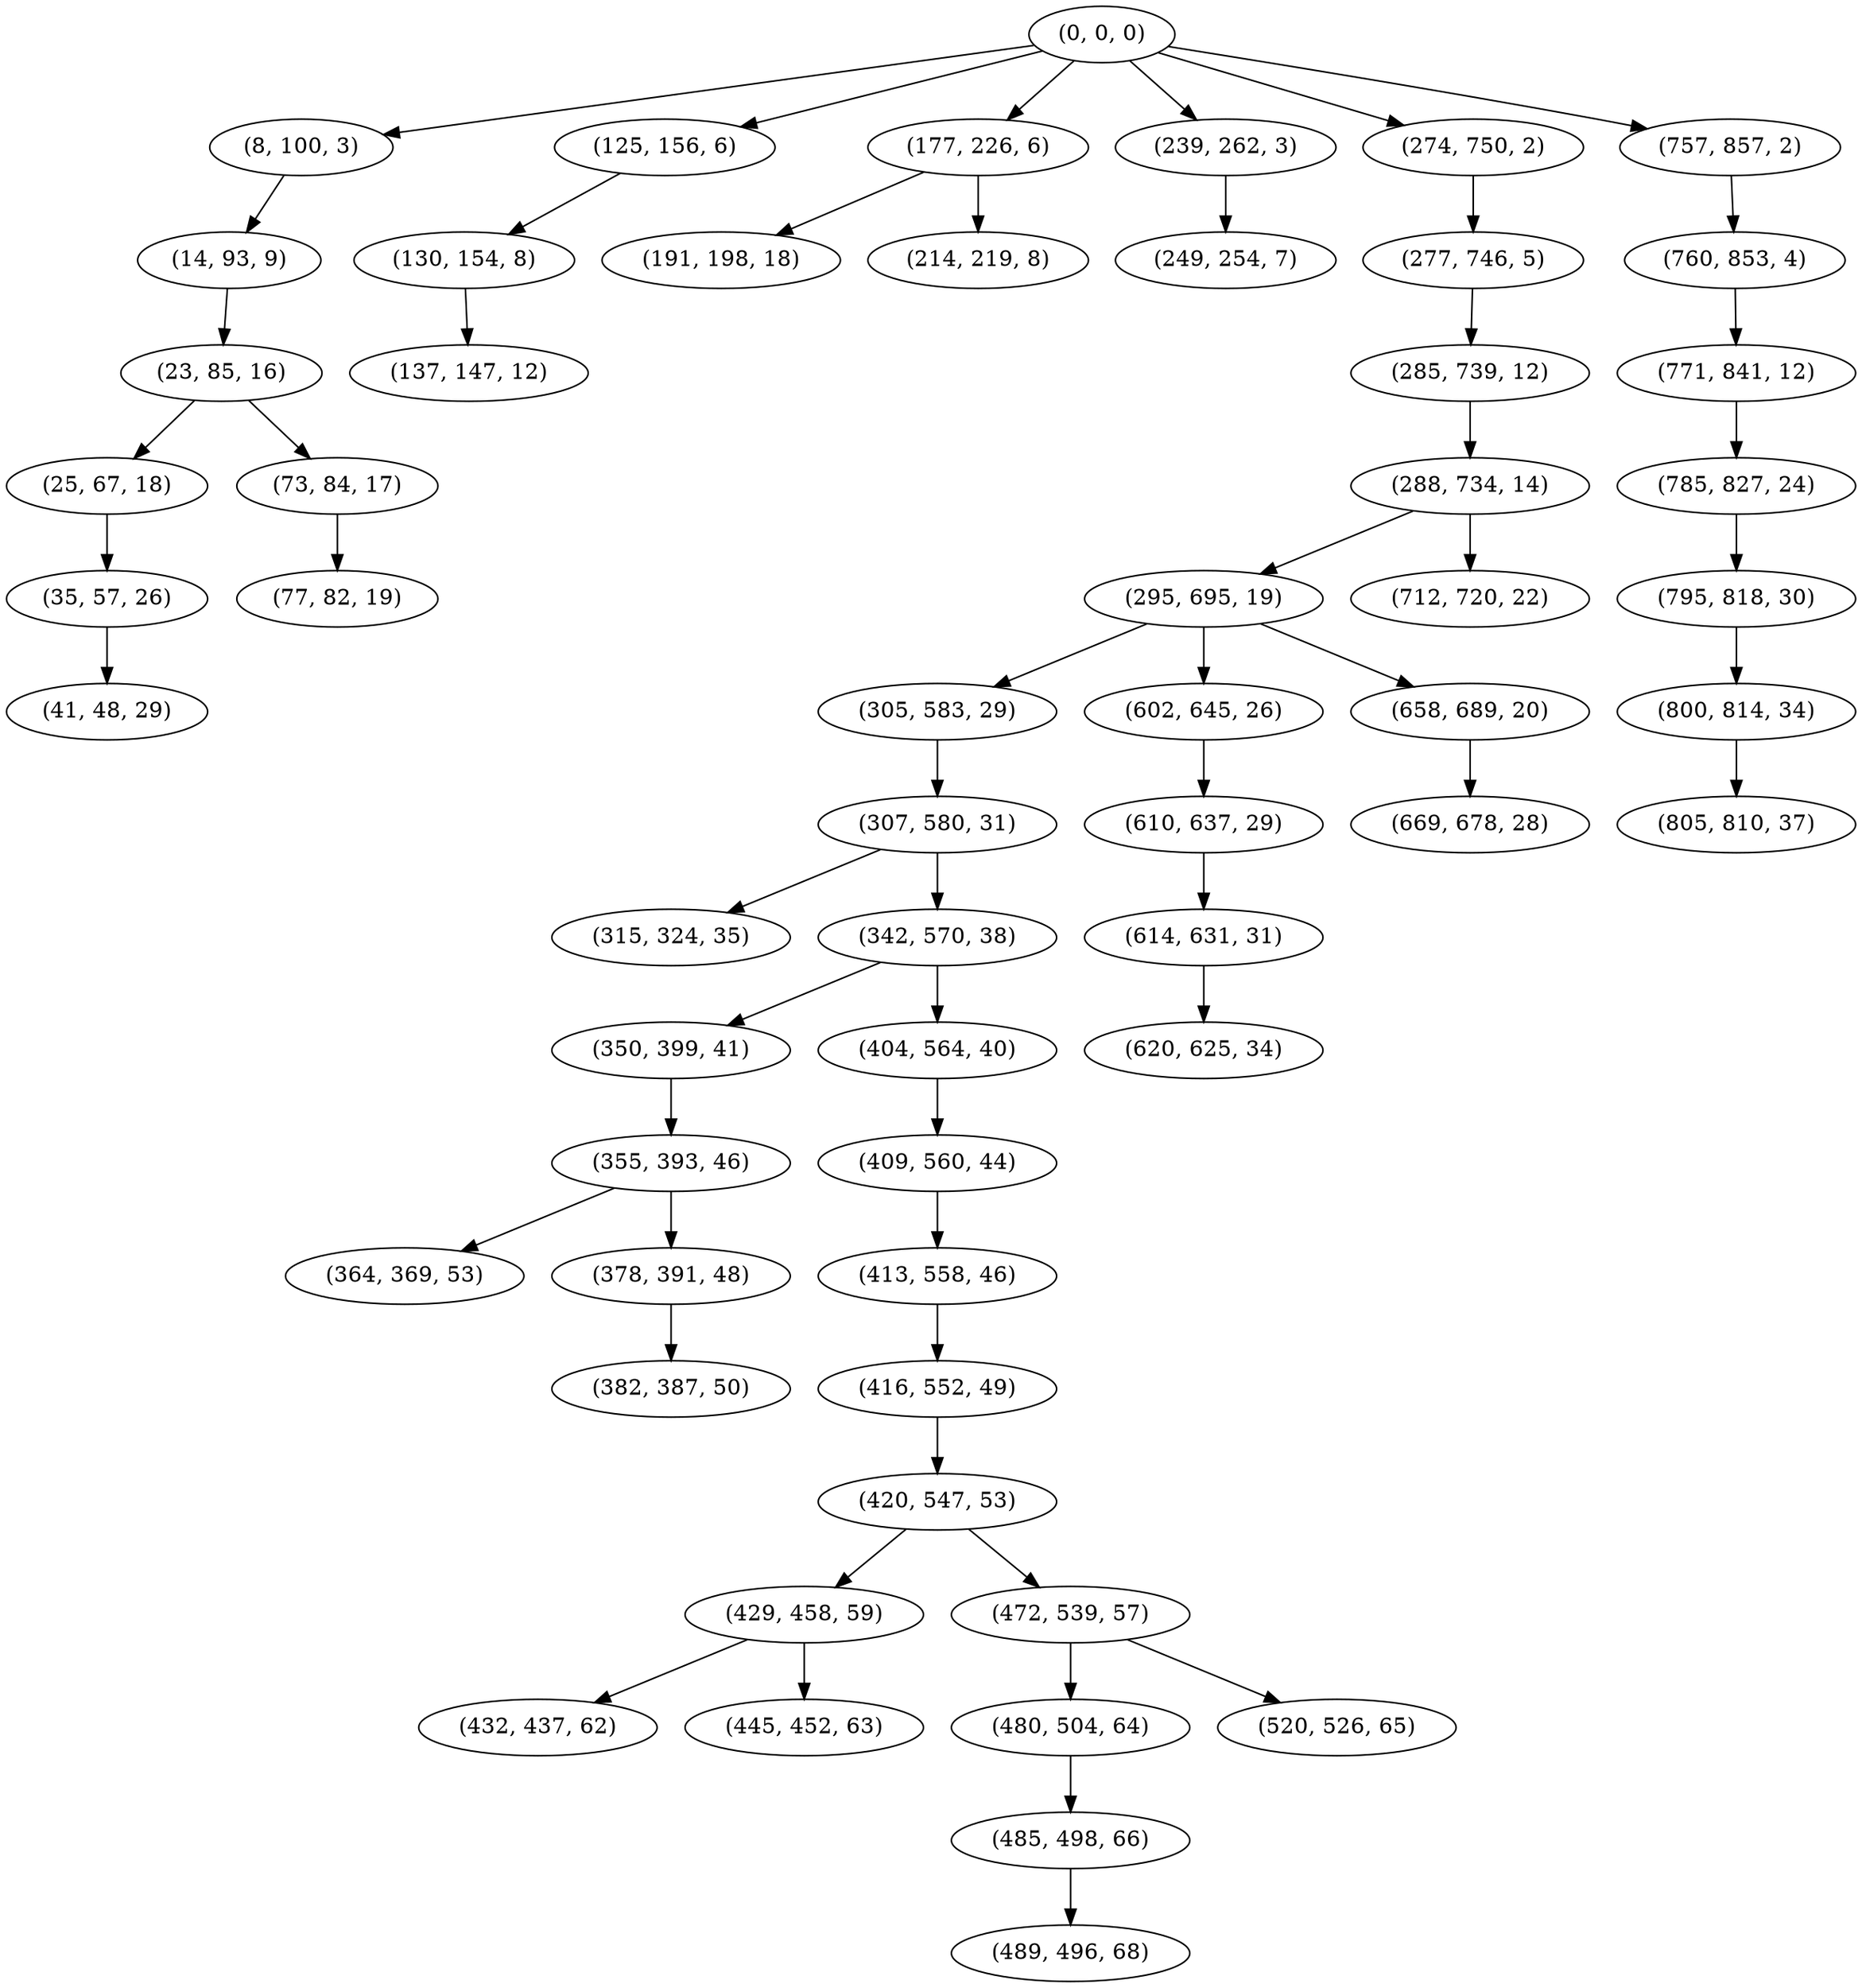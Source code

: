 digraph tree {
    "(0, 0, 0)";
    "(8, 100, 3)";
    "(14, 93, 9)";
    "(23, 85, 16)";
    "(25, 67, 18)";
    "(35, 57, 26)";
    "(41, 48, 29)";
    "(73, 84, 17)";
    "(77, 82, 19)";
    "(125, 156, 6)";
    "(130, 154, 8)";
    "(137, 147, 12)";
    "(177, 226, 6)";
    "(191, 198, 18)";
    "(214, 219, 8)";
    "(239, 262, 3)";
    "(249, 254, 7)";
    "(274, 750, 2)";
    "(277, 746, 5)";
    "(285, 739, 12)";
    "(288, 734, 14)";
    "(295, 695, 19)";
    "(305, 583, 29)";
    "(307, 580, 31)";
    "(315, 324, 35)";
    "(342, 570, 38)";
    "(350, 399, 41)";
    "(355, 393, 46)";
    "(364, 369, 53)";
    "(378, 391, 48)";
    "(382, 387, 50)";
    "(404, 564, 40)";
    "(409, 560, 44)";
    "(413, 558, 46)";
    "(416, 552, 49)";
    "(420, 547, 53)";
    "(429, 458, 59)";
    "(432, 437, 62)";
    "(445, 452, 63)";
    "(472, 539, 57)";
    "(480, 504, 64)";
    "(485, 498, 66)";
    "(489, 496, 68)";
    "(520, 526, 65)";
    "(602, 645, 26)";
    "(610, 637, 29)";
    "(614, 631, 31)";
    "(620, 625, 34)";
    "(658, 689, 20)";
    "(669, 678, 28)";
    "(712, 720, 22)";
    "(757, 857, 2)";
    "(760, 853, 4)";
    "(771, 841, 12)";
    "(785, 827, 24)";
    "(795, 818, 30)";
    "(800, 814, 34)";
    "(805, 810, 37)";
    "(0, 0, 0)" -> "(8, 100, 3)";
    "(0, 0, 0)" -> "(125, 156, 6)";
    "(0, 0, 0)" -> "(177, 226, 6)";
    "(0, 0, 0)" -> "(239, 262, 3)";
    "(0, 0, 0)" -> "(274, 750, 2)";
    "(0, 0, 0)" -> "(757, 857, 2)";
    "(8, 100, 3)" -> "(14, 93, 9)";
    "(14, 93, 9)" -> "(23, 85, 16)";
    "(23, 85, 16)" -> "(25, 67, 18)";
    "(23, 85, 16)" -> "(73, 84, 17)";
    "(25, 67, 18)" -> "(35, 57, 26)";
    "(35, 57, 26)" -> "(41, 48, 29)";
    "(73, 84, 17)" -> "(77, 82, 19)";
    "(125, 156, 6)" -> "(130, 154, 8)";
    "(130, 154, 8)" -> "(137, 147, 12)";
    "(177, 226, 6)" -> "(191, 198, 18)";
    "(177, 226, 6)" -> "(214, 219, 8)";
    "(239, 262, 3)" -> "(249, 254, 7)";
    "(274, 750, 2)" -> "(277, 746, 5)";
    "(277, 746, 5)" -> "(285, 739, 12)";
    "(285, 739, 12)" -> "(288, 734, 14)";
    "(288, 734, 14)" -> "(295, 695, 19)";
    "(288, 734, 14)" -> "(712, 720, 22)";
    "(295, 695, 19)" -> "(305, 583, 29)";
    "(295, 695, 19)" -> "(602, 645, 26)";
    "(295, 695, 19)" -> "(658, 689, 20)";
    "(305, 583, 29)" -> "(307, 580, 31)";
    "(307, 580, 31)" -> "(315, 324, 35)";
    "(307, 580, 31)" -> "(342, 570, 38)";
    "(342, 570, 38)" -> "(350, 399, 41)";
    "(342, 570, 38)" -> "(404, 564, 40)";
    "(350, 399, 41)" -> "(355, 393, 46)";
    "(355, 393, 46)" -> "(364, 369, 53)";
    "(355, 393, 46)" -> "(378, 391, 48)";
    "(378, 391, 48)" -> "(382, 387, 50)";
    "(404, 564, 40)" -> "(409, 560, 44)";
    "(409, 560, 44)" -> "(413, 558, 46)";
    "(413, 558, 46)" -> "(416, 552, 49)";
    "(416, 552, 49)" -> "(420, 547, 53)";
    "(420, 547, 53)" -> "(429, 458, 59)";
    "(420, 547, 53)" -> "(472, 539, 57)";
    "(429, 458, 59)" -> "(432, 437, 62)";
    "(429, 458, 59)" -> "(445, 452, 63)";
    "(472, 539, 57)" -> "(480, 504, 64)";
    "(472, 539, 57)" -> "(520, 526, 65)";
    "(480, 504, 64)" -> "(485, 498, 66)";
    "(485, 498, 66)" -> "(489, 496, 68)";
    "(602, 645, 26)" -> "(610, 637, 29)";
    "(610, 637, 29)" -> "(614, 631, 31)";
    "(614, 631, 31)" -> "(620, 625, 34)";
    "(658, 689, 20)" -> "(669, 678, 28)";
    "(757, 857, 2)" -> "(760, 853, 4)";
    "(760, 853, 4)" -> "(771, 841, 12)";
    "(771, 841, 12)" -> "(785, 827, 24)";
    "(785, 827, 24)" -> "(795, 818, 30)";
    "(795, 818, 30)" -> "(800, 814, 34)";
    "(800, 814, 34)" -> "(805, 810, 37)";
}
